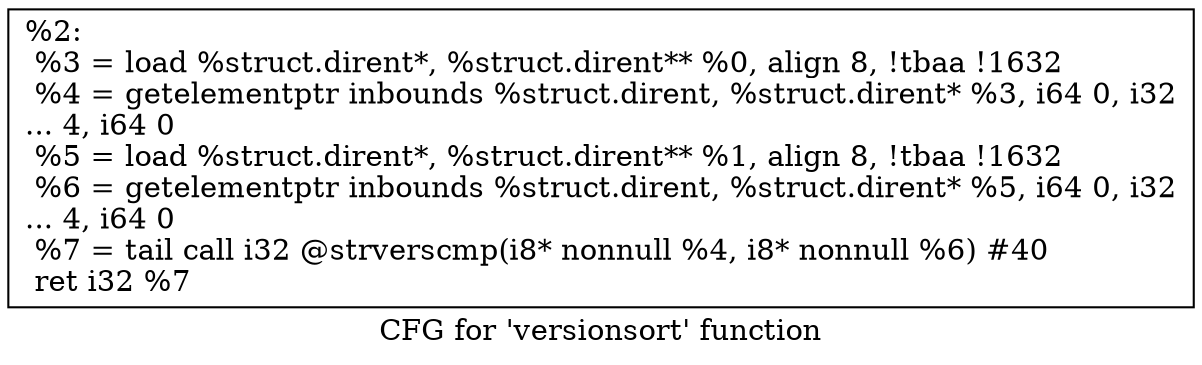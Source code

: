 digraph "CFG for 'versionsort' function" {
	label="CFG for 'versionsort' function";

	Node0x1f74060 [shape=record,label="{%2:\l  %3 = load %struct.dirent*, %struct.dirent** %0, align 8, !tbaa !1632\l  %4 = getelementptr inbounds %struct.dirent, %struct.dirent* %3, i64 0, i32\l... 4, i64 0\l  %5 = load %struct.dirent*, %struct.dirent** %1, align 8, !tbaa !1632\l  %6 = getelementptr inbounds %struct.dirent, %struct.dirent* %5, i64 0, i32\l... 4, i64 0\l  %7 = tail call i32 @strverscmp(i8* nonnull %4, i8* nonnull %6) #40\l  ret i32 %7\l}"];
}
